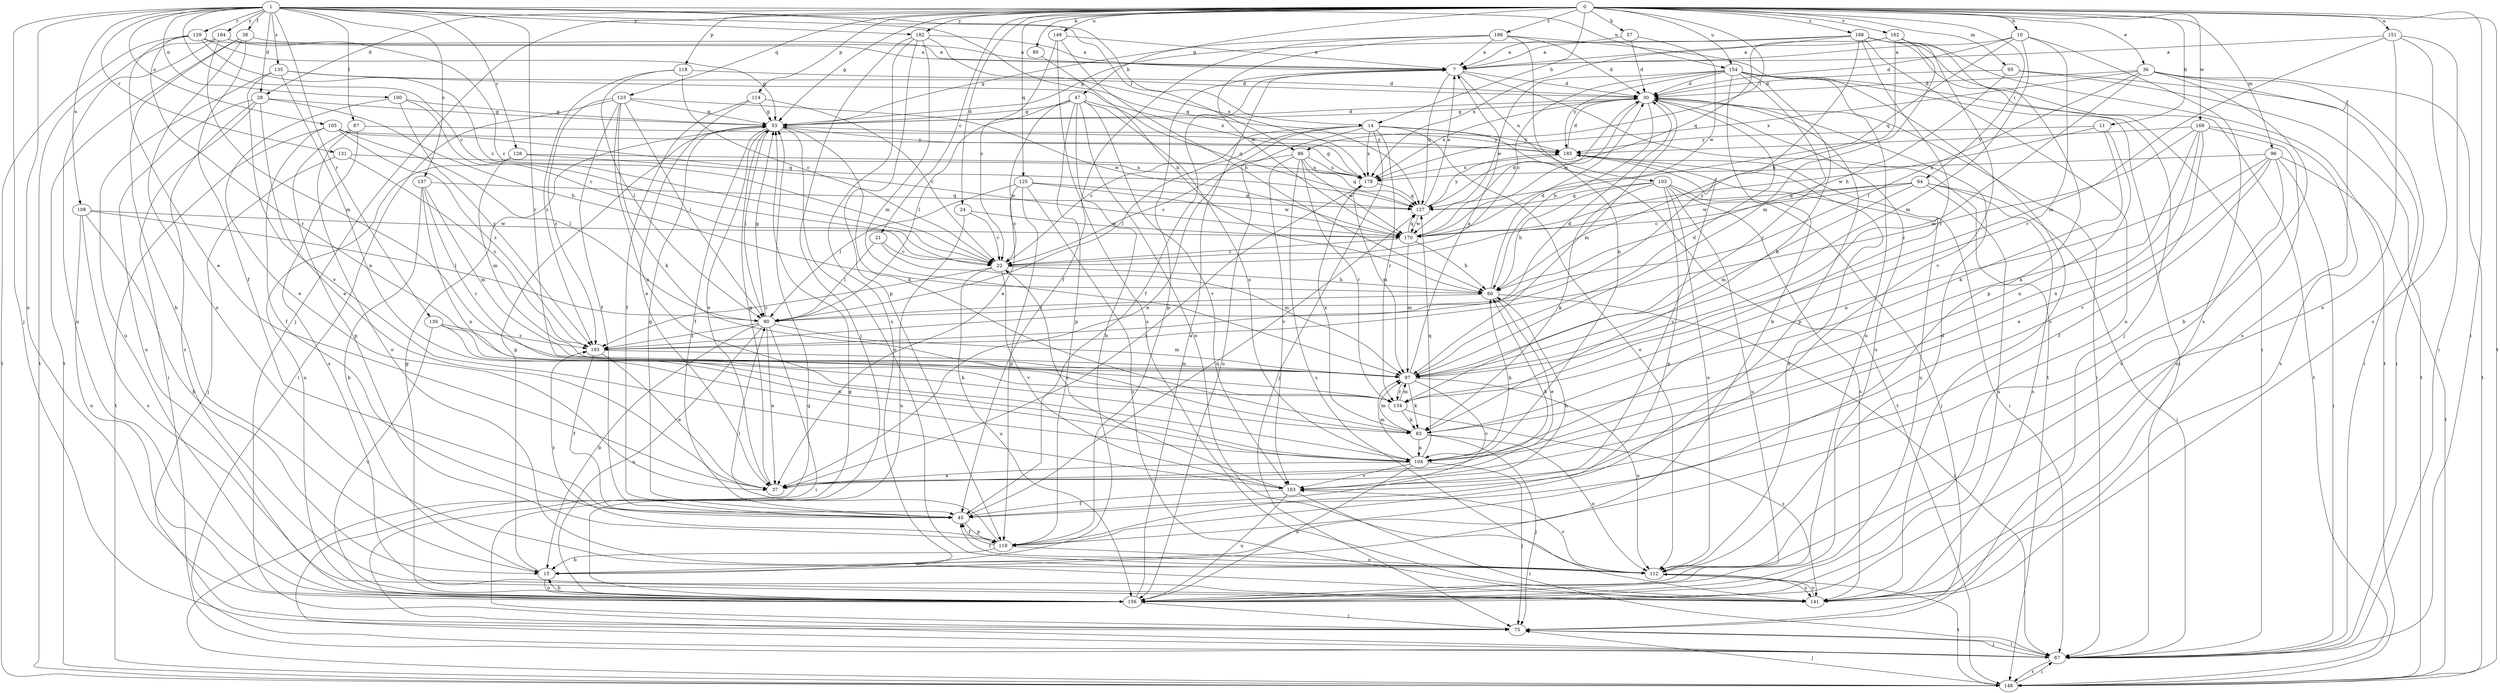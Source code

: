 strict digraph  {
0;
1;
7;
10;
11;
14;
15;
21;
22;
24;
28;
30;
36;
37;
38;
45;
47;
53;
57;
60;
64;
67;
75;
80;
83;
86;
87;
90;
95;
96;
97;
100;
103;
104;
105;
108;
112;
114;
118;
119;
123;
125;
127;
128;
129;
130;
131;
134;
135;
137;
141;
148;
149;
151;
154;
156;
162;
163;
168;
170;
178;
182;
184;
185;
186;
188;
193;
0 -> 10  [label=b];
0 -> 11  [label=b];
0 -> 14  [label=b];
0 -> 21  [label=c];
0 -> 24  [label=d];
0 -> 28  [label=d];
0 -> 36  [label=e];
0 -> 47  [label=g];
0 -> 53  [label=g];
0 -> 57  [label=h];
0 -> 64  [label=i];
0 -> 67  [label=i];
0 -> 75  [label=j];
0 -> 80  [label=k];
0 -> 86  [label=l];
0 -> 95  [label=m];
0 -> 96  [label=m];
0 -> 114  [label=p];
0 -> 118  [label=p];
0 -> 123  [label=q];
0 -> 125  [label=q];
0 -> 148  [label=t];
0 -> 149  [label=u];
0 -> 151  [label=u];
0 -> 154  [label=u];
0 -> 162  [label=v];
0 -> 168  [label=w];
0 -> 182  [label=y];
0 -> 186  [label=z];
0 -> 188  [label=z];
1 -> 14  [label=b];
1 -> 22  [label=c];
1 -> 28  [label=d];
1 -> 38  [label=f];
1 -> 75  [label=j];
1 -> 86  [label=l];
1 -> 87  [label=l];
1 -> 100  [label=n];
1 -> 105  [label=o];
1 -> 108  [label=o];
1 -> 127  [label=q];
1 -> 128  [label=r];
1 -> 129  [label=r];
1 -> 130  [label=r];
1 -> 131  [label=r];
1 -> 134  [label=r];
1 -> 135  [label=s];
1 -> 137  [label=s];
1 -> 154  [label=u];
1 -> 156  [label=u];
1 -> 182  [label=y];
1 -> 184  [label=y];
7 -> 30  [label=d];
7 -> 45  [label=f];
7 -> 103  [label=n];
7 -> 119  [label=p];
7 -> 127  [label=q];
7 -> 148  [label=t];
10 -> 7  [label=a];
10 -> 30  [label=d];
10 -> 97  [label=m];
10 -> 127  [label=q];
10 -> 134  [label=r];
10 -> 141  [label=s];
11 -> 83  [label=k];
11 -> 104  [label=n];
11 -> 170  [label=w];
11 -> 185  [label=y];
14 -> 22  [label=c];
14 -> 37  [label=e];
14 -> 75  [label=j];
14 -> 90  [label=l];
14 -> 112  [label=o];
14 -> 134  [label=r];
14 -> 148  [label=t];
14 -> 156  [label=u];
14 -> 178  [label=x];
14 -> 185  [label=y];
15 -> 53  [label=g];
15 -> 156  [label=u];
21 -> 22  [label=c];
21 -> 90  [label=l];
21 -> 97  [label=m];
22 -> 60  [label=h];
22 -> 156  [label=u];
22 -> 163  [label=v];
22 -> 193  [label=z];
24 -> 22  [label=c];
24 -> 156  [label=u];
24 -> 170  [label=w];
28 -> 37  [label=e];
28 -> 53  [label=g];
28 -> 60  [label=h];
28 -> 67  [label=i];
28 -> 141  [label=s];
28 -> 156  [label=u];
30 -> 53  [label=g];
30 -> 60  [label=h];
30 -> 67  [label=i];
30 -> 97  [label=m];
30 -> 119  [label=p];
30 -> 156  [label=u];
30 -> 170  [label=w];
30 -> 178  [label=x];
36 -> 15  [label=b];
36 -> 30  [label=d];
36 -> 67  [label=i];
36 -> 90  [label=l];
36 -> 97  [label=m];
36 -> 141  [label=s];
36 -> 148  [label=t];
36 -> 178  [label=x];
37 -> 53  [label=g];
37 -> 60  [label=h];
37 -> 178  [label=x];
38 -> 7  [label=a];
38 -> 15  [label=b];
38 -> 45  [label=f];
38 -> 112  [label=o];
38 -> 148  [label=t];
45 -> 53  [label=g];
45 -> 60  [label=h];
45 -> 119  [label=p];
45 -> 127  [label=q];
47 -> 15  [label=b];
47 -> 37  [label=e];
47 -> 53  [label=g];
47 -> 90  [label=l];
47 -> 104  [label=n];
47 -> 112  [label=o];
47 -> 119  [label=p];
47 -> 127  [label=q];
47 -> 163  [label=v];
53 -> 30  [label=d];
53 -> 37  [label=e];
53 -> 45  [label=f];
53 -> 83  [label=k];
53 -> 90  [label=l];
53 -> 112  [label=o];
53 -> 185  [label=y];
57 -> 7  [label=a];
57 -> 30  [label=d];
57 -> 170  [label=w];
60 -> 30  [label=d];
60 -> 37  [label=e];
60 -> 67  [label=i];
60 -> 90  [label=l];
64 -> 22  [label=c];
64 -> 67  [label=i];
64 -> 97  [label=m];
64 -> 127  [label=q];
64 -> 141  [label=s];
64 -> 156  [label=u];
64 -> 170  [label=w];
67 -> 53  [label=g];
67 -> 75  [label=j];
67 -> 148  [label=t];
75 -> 67  [label=i];
80 -> 60  [label=h];
83 -> 75  [label=j];
83 -> 97  [label=m];
83 -> 104  [label=n];
83 -> 112  [label=o];
83 -> 178  [label=x];
86 -> 22  [label=c];
86 -> 127  [label=q];
86 -> 134  [label=r];
86 -> 141  [label=s];
86 -> 163  [label=v];
86 -> 170  [label=w];
86 -> 178  [label=x];
87 -> 112  [label=o];
87 -> 119  [label=p];
87 -> 141  [label=s];
87 -> 185  [label=y];
90 -> 15  [label=b];
90 -> 37  [label=e];
90 -> 53  [label=g];
90 -> 67  [label=i];
90 -> 97  [label=m];
90 -> 156  [label=u];
90 -> 193  [label=z];
95 -> 30  [label=d];
95 -> 60  [label=h];
95 -> 67  [label=i];
95 -> 148  [label=t];
96 -> 37  [label=e];
96 -> 45  [label=f];
96 -> 67  [label=i];
96 -> 104  [label=n];
96 -> 112  [label=o];
96 -> 148  [label=t];
96 -> 178  [label=x];
97 -> 7  [label=a];
97 -> 30  [label=d];
97 -> 83  [label=k];
97 -> 112  [label=o];
97 -> 134  [label=r];
97 -> 163  [label=v];
100 -> 22  [label=c];
100 -> 37  [label=e];
100 -> 53  [label=g];
100 -> 193  [label=z];
103 -> 60  [label=h];
103 -> 75  [label=j];
103 -> 83  [label=k];
103 -> 112  [label=o];
103 -> 119  [label=p];
103 -> 127  [label=q];
103 -> 141  [label=s];
103 -> 156  [label=u];
104 -> 37  [label=e];
104 -> 60  [label=h];
104 -> 75  [label=j];
104 -> 97  [label=m];
104 -> 127  [label=q];
104 -> 156  [label=u];
104 -> 163  [label=v];
105 -> 45  [label=f];
105 -> 90  [label=l];
105 -> 127  [label=q];
105 -> 148  [label=t];
105 -> 185  [label=y];
105 -> 193  [label=z];
108 -> 15  [label=b];
108 -> 90  [label=l];
108 -> 141  [label=s];
108 -> 156  [label=u];
108 -> 170  [label=w];
112 -> 30  [label=d];
112 -> 45  [label=f];
112 -> 141  [label=s];
112 -> 148  [label=t];
112 -> 163  [label=v];
114 -> 22  [label=c];
114 -> 37  [label=e];
114 -> 45  [label=f];
114 -> 53  [label=g];
118 -> 22  [label=c];
118 -> 30  [label=d];
118 -> 90  [label=l];
118 -> 193  [label=z];
119 -> 15  [label=b];
119 -> 45  [label=f];
119 -> 90  [label=l];
119 -> 112  [label=o];
119 -> 193  [label=z];
123 -> 45  [label=f];
123 -> 53  [label=g];
123 -> 67  [label=i];
123 -> 83  [label=k];
123 -> 90  [label=l];
123 -> 104  [label=n];
123 -> 170  [label=w];
123 -> 193  [label=z];
125 -> 22  [label=c];
125 -> 90  [label=l];
125 -> 119  [label=p];
125 -> 127  [label=q];
125 -> 141  [label=s];
125 -> 170  [label=w];
127 -> 7  [label=a];
127 -> 170  [label=w];
127 -> 185  [label=y];
128 -> 97  [label=m];
128 -> 156  [label=u];
128 -> 170  [label=w];
128 -> 178  [label=x];
129 -> 7  [label=a];
129 -> 22  [label=c];
129 -> 37  [label=e];
129 -> 53  [label=g];
129 -> 134  [label=r];
129 -> 148  [label=t];
130 -> 83  [label=k];
130 -> 104  [label=n];
130 -> 156  [label=u];
130 -> 193  [label=z];
131 -> 75  [label=j];
131 -> 178  [label=x];
131 -> 193  [label=z];
134 -> 83  [label=k];
134 -> 97  [label=m];
134 -> 141  [label=s];
135 -> 30  [label=d];
135 -> 104  [label=n];
135 -> 156  [label=u];
135 -> 163  [label=v];
135 -> 178  [label=x];
137 -> 15  [label=b];
137 -> 97  [label=m];
137 -> 104  [label=n];
137 -> 127  [label=q];
137 -> 134  [label=r];
141 -> 112  [label=o];
148 -> 53  [label=g];
148 -> 67  [label=i];
148 -> 75  [label=j];
149 -> 7  [label=a];
149 -> 22  [label=c];
149 -> 60  [label=h];
149 -> 141  [label=s];
151 -> 7  [label=a];
151 -> 67  [label=i];
151 -> 97  [label=m];
151 -> 112  [label=o];
151 -> 141  [label=s];
154 -> 15  [label=b];
154 -> 22  [label=c];
154 -> 30  [label=d];
154 -> 67  [label=i];
154 -> 83  [label=k];
154 -> 134  [label=r];
154 -> 148  [label=t];
154 -> 156  [label=u];
154 -> 170  [label=w];
154 -> 185  [label=y];
156 -> 7  [label=a];
156 -> 15  [label=b];
156 -> 53  [label=g];
156 -> 75  [label=j];
162 -> 7  [label=a];
162 -> 60  [label=h];
162 -> 97  [label=m];
162 -> 119  [label=p];
162 -> 127  [label=q];
162 -> 163  [label=v];
163 -> 22  [label=c];
163 -> 45  [label=f];
163 -> 67  [label=i];
163 -> 156  [label=u];
163 -> 185  [label=y];
168 -> 83  [label=k];
168 -> 104  [label=n];
168 -> 141  [label=s];
168 -> 156  [label=u];
168 -> 163  [label=v];
168 -> 185  [label=y];
168 -> 193  [label=z];
170 -> 22  [label=c];
170 -> 30  [label=d];
170 -> 60  [label=h];
170 -> 97  [label=m];
170 -> 127  [label=q];
178 -> 53  [label=g];
178 -> 97  [label=m];
178 -> 127  [label=q];
182 -> 7  [label=a];
182 -> 75  [label=j];
182 -> 97  [label=m];
182 -> 119  [label=p];
182 -> 141  [label=s];
182 -> 178  [label=x];
184 -> 7  [label=a];
184 -> 22  [label=c];
184 -> 97  [label=m];
184 -> 148  [label=t];
184 -> 156  [label=u];
185 -> 30  [label=d];
185 -> 67  [label=i];
185 -> 112  [label=o];
185 -> 156  [label=u];
185 -> 178  [label=x];
186 -> 7  [label=a];
186 -> 30  [label=d];
186 -> 45  [label=f];
186 -> 53  [label=g];
186 -> 104  [label=n];
186 -> 141  [label=s];
186 -> 170  [label=w];
188 -> 7  [label=a];
188 -> 53  [label=g];
188 -> 67  [label=i];
188 -> 75  [label=j];
188 -> 134  [label=r];
188 -> 148  [label=t];
188 -> 156  [label=u];
188 -> 178  [label=x];
188 -> 193  [label=z];
193 -> 30  [label=d];
193 -> 37  [label=e];
193 -> 45  [label=f];
193 -> 97  [label=m];
}
